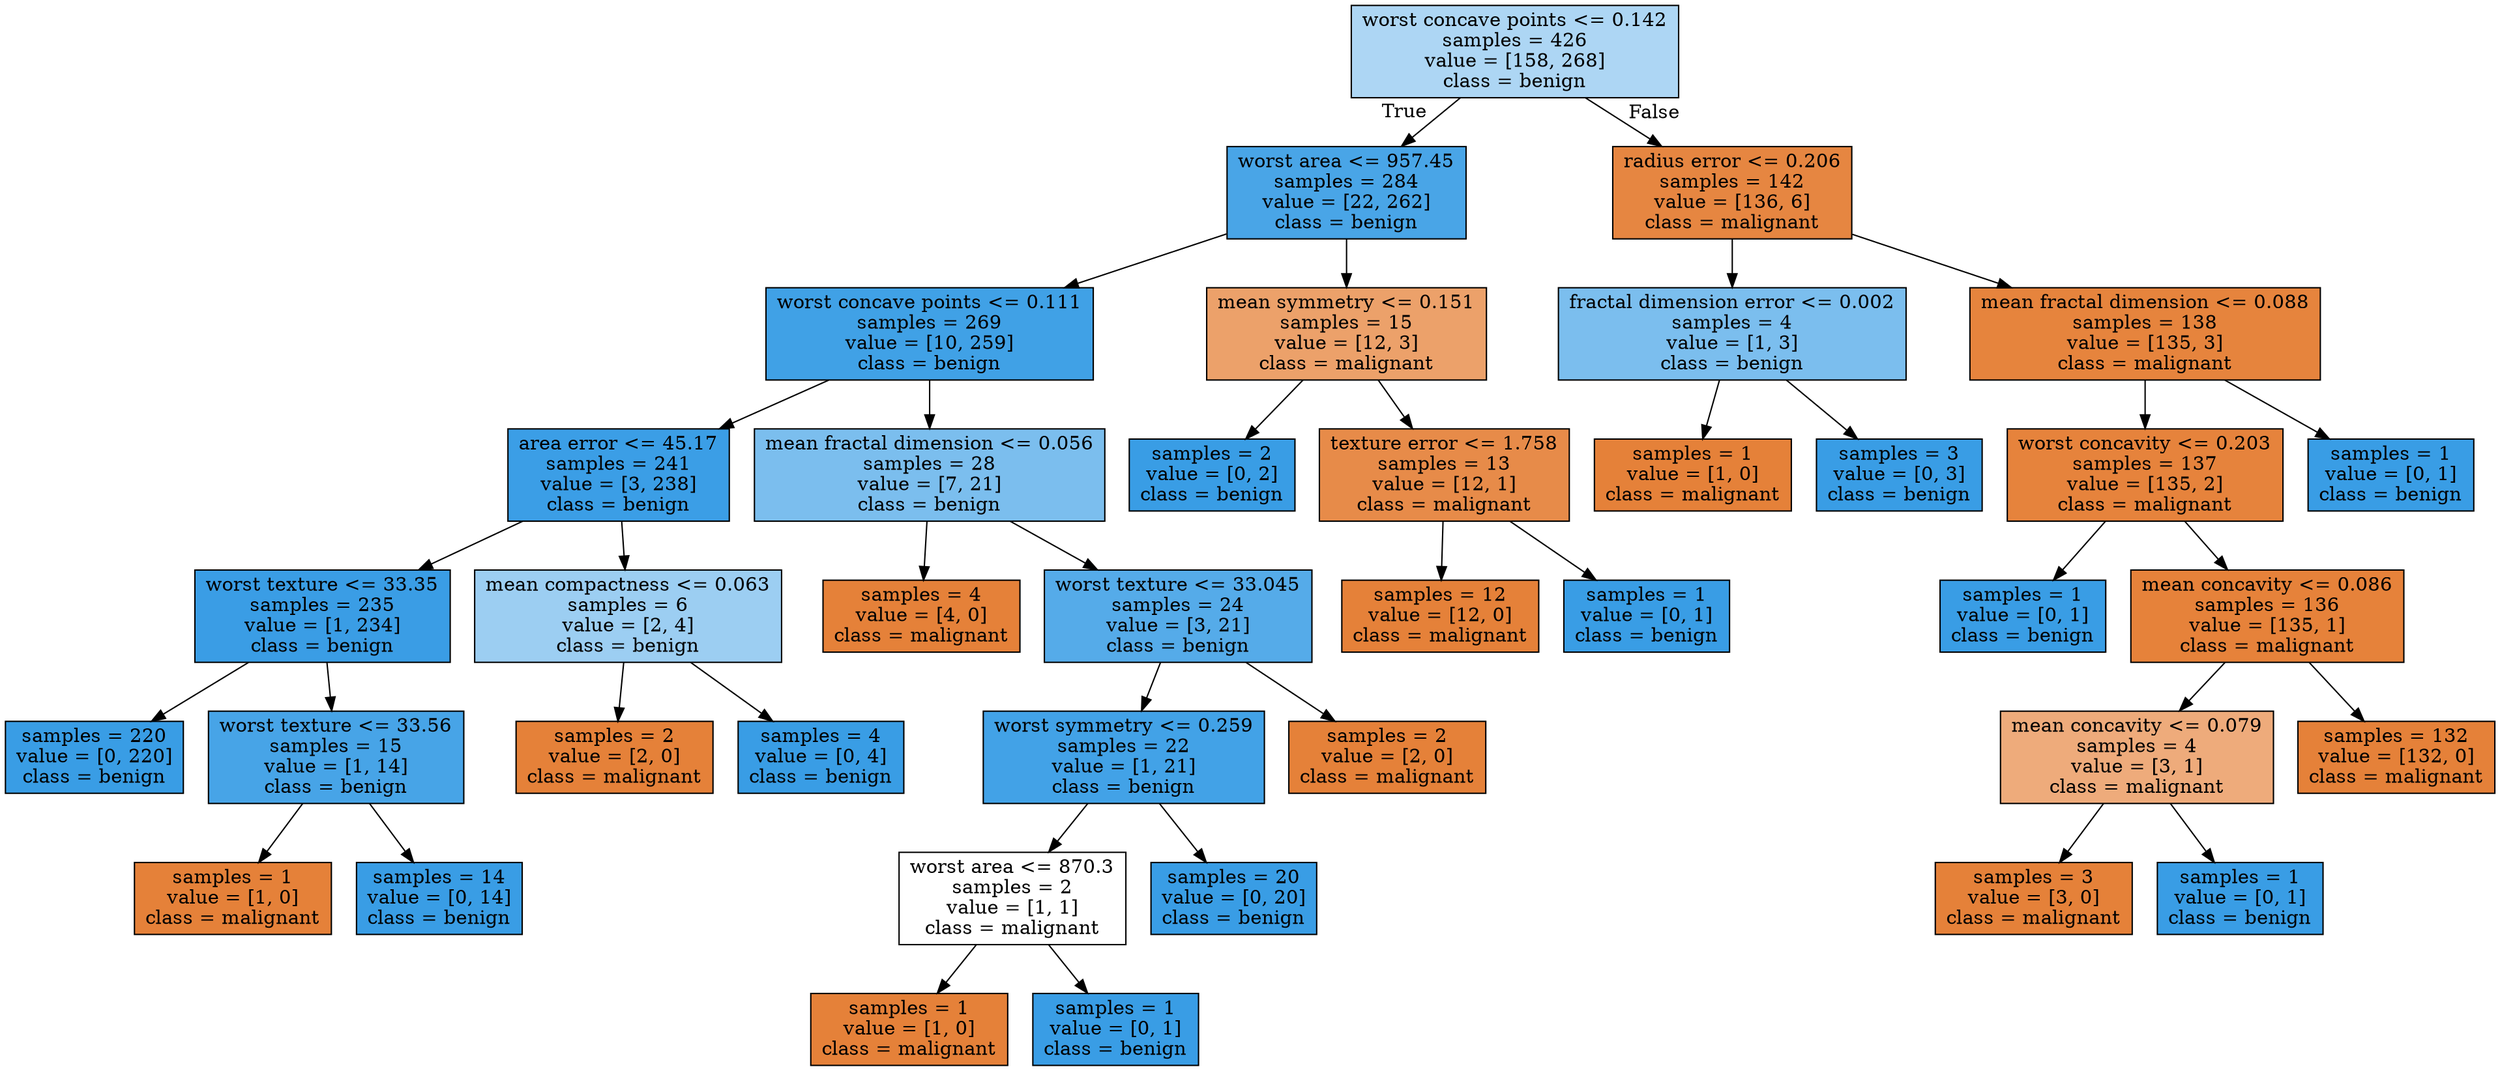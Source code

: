 digraph Tree {
node [shape=box, style="filled", color="black"] ;
0 [label="worst concave points <= 0.142\nsamples = 426\nvalue = [158, 268]\nclass = benign", fillcolor="#399de569"] ;
1 [label="worst area <= 957.45\nsamples = 284\nvalue = [22, 262]\nclass = benign", fillcolor="#399de5ea"] ;
0 -> 1 [labeldistance=2.5, labelangle=45, headlabel="True"] ;
2 [label="worst concave points <= 0.111\nsamples = 269\nvalue = [10, 259]\nclass = benign", fillcolor="#399de5f5"] ;
1 -> 2 ;
3 [label="area error <= 45.17\nsamples = 241\nvalue = [3, 238]\nclass = benign", fillcolor="#399de5fc"] ;
2 -> 3 ;
4 [label="worst texture <= 33.35\nsamples = 235\nvalue = [1, 234]\nclass = benign", fillcolor="#399de5fe"] ;
3 -> 4 ;
5 [label="samples = 220\nvalue = [0, 220]\nclass = benign", fillcolor="#399de5ff"] ;
4 -> 5 ;
6 [label="worst texture <= 33.56\nsamples = 15\nvalue = [1, 14]\nclass = benign", fillcolor="#399de5ed"] ;
4 -> 6 ;
7 [label="samples = 1\nvalue = [1, 0]\nclass = malignant", fillcolor="#e58139ff"] ;
6 -> 7 ;
8 [label="samples = 14\nvalue = [0, 14]\nclass = benign", fillcolor="#399de5ff"] ;
6 -> 8 ;
9 [label="mean compactness <= 0.063\nsamples = 6\nvalue = [2, 4]\nclass = benign", fillcolor="#399de57f"] ;
3 -> 9 ;
10 [label="samples = 2\nvalue = [2, 0]\nclass = malignant", fillcolor="#e58139ff"] ;
9 -> 10 ;
11 [label="samples = 4\nvalue = [0, 4]\nclass = benign", fillcolor="#399de5ff"] ;
9 -> 11 ;
12 [label="mean fractal dimension <= 0.056\nsamples = 28\nvalue = [7, 21]\nclass = benign", fillcolor="#399de5aa"] ;
2 -> 12 ;
13 [label="samples = 4\nvalue = [4, 0]\nclass = malignant", fillcolor="#e58139ff"] ;
12 -> 13 ;
14 [label="worst texture <= 33.045\nsamples = 24\nvalue = [3, 21]\nclass = benign", fillcolor="#399de5db"] ;
12 -> 14 ;
15 [label="worst symmetry <= 0.259\nsamples = 22\nvalue = [1, 21]\nclass = benign", fillcolor="#399de5f3"] ;
14 -> 15 ;
16 [label="worst area <= 870.3\nsamples = 2\nvalue = [1, 1]\nclass = malignant", fillcolor="#e5813900"] ;
15 -> 16 ;
17 [label="samples = 1\nvalue = [1, 0]\nclass = malignant", fillcolor="#e58139ff"] ;
16 -> 17 ;
18 [label="samples = 1\nvalue = [0, 1]\nclass = benign", fillcolor="#399de5ff"] ;
16 -> 18 ;
19 [label="samples = 20\nvalue = [0, 20]\nclass = benign", fillcolor="#399de5ff"] ;
15 -> 19 ;
20 [label="samples = 2\nvalue = [2, 0]\nclass = malignant", fillcolor="#e58139ff"] ;
14 -> 20 ;
21 [label="mean symmetry <= 0.151\nsamples = 15\nvalue = [12, 3]\nclass = malignant", fillcolor="#e58139bf"] ;
1 -> 21 ;
22 [label="samples = 2\nvalue = [0, 2]\nclass = benign", fillcolor="#399de5ff"] ;
21 -> 22 ;
23 [label="texture error <= 1.758\nsamples = 13\nvalue = [12, 1]\nclass = malignant", fillcolor="#e58139ea"] ;
21 -> 23 ;
24 [label="samples = 12\nvalue = [12, 0]\nclass = malignant", fillcolor="#e58139ff"] ;
23 -> 24 ;
25 [label="samples = 1\nvalue = [0, 1]\nclass = benign", fillcolor="#399de5ff"] ;
23 -> 25 ;
26 [label="radius error <= 0.206\nsamples = 142\nvalue = [136, 6]\nclass = malignant", fillcolor="#e58139f4"] ;
0 -> 26 [labeldistance=2.5, labelangle=-45, headlabel="False"] ;
27 [label="fractal dimension error <= 0.002\nsamples = 4\nvalue = [1, 3]\nclass = benign", fillcolor="#399de5aa"] ;
26 -> 27 ;
28 [label="samples = 1\nvalue = [1, 0]\nclass = malignant", fillcolor="#e58139ff"] ;
27 -> 28 ;
29 [label="samples = 3\nvalue = [0, 3]\nclass = benign", fillcolor="#399de5ff"] ;
27 -> 29 ;
30 [label="mean fractal dimension <= 0.088\nsamples = 138\nvalue = [135, 3]\nclass = malignant", fillcolor="#e58139f9"] ;
26 -> 30 ;
31 [label="worst concavity <= 0.203\nsamples = 137\nvalue = [135, 2]\nclass = malignant", fillcolor="#e58139fb"] ;
30 -> 31 ;
32 [label="samples = 1\nvalue = [0, 1]\nclass = benign", fillcolor="#399de5ff"] ;
31 -> 32 ;
33 [label="mean concavity <= 0.086\nsamples = 136\nvalue = [135, 1]\nclass = malignant", fillcolor="#e58139fd"] ;
31 -> 33 ;
34 [label="mean concavity <= 0.079\nsamples = 4\nvalue = [3, 1]\nclass = malignant", fillcolor="#e58139aa"] ;
33 -> 34 ;
35 [label="samples = 3\nvalue = [3, 0]\nclass = malignant", fillcolor="#e58139ff"] ;
34 -> 35 ;
36 [label="samples = 1\nvalue = [0, 1]\nclass = benign", fillcolor="#399de5ff"] ;
34 -> 36 ;
37 [label="samples = 132\nvalue = [132, 0]\nclass = malignant", fillcolor="#e58139ff"] ;
33 -> 37 ;
38 [label="samples = 1\nvalue = [0, 1]\nclass = benign", fillcolor="#399de5ff"] ;
30 -> 38 ;
}
